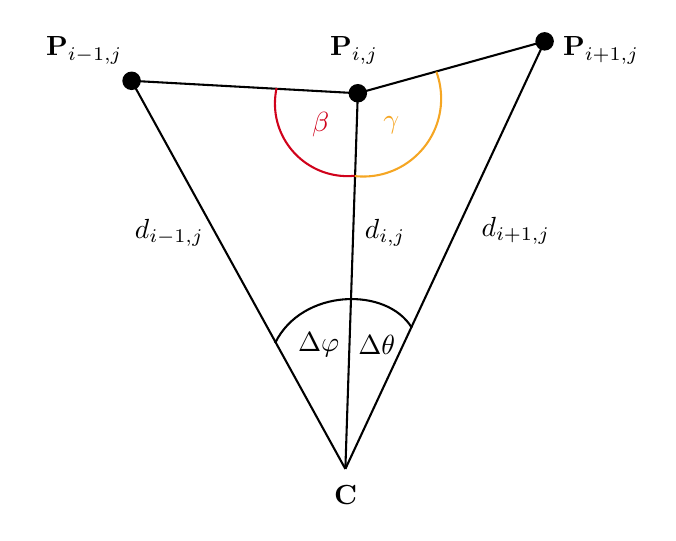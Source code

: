 

\tikzset{every picture/.style={line width=0.75pt}} %set default line width to 0.75pt        

\begin{tikzpicture}[x=0.75pt,y=0.75pt,yscale=-1,xscale=1]
%uncomment if require: \path (0,252); %set diagram left start at 0, and has height of 252

%Straight Lines [id:da05017383740499093] 
\draw    (46.83,26.67) -- (149.83,213.67) ;
%Straight Lines [id:da6895513561877372] 
\draw    (155.83,32.67) -- (149.83,213.67) ;
%Curve Lines [id:da10253757735662583] 
\draw [color={rgb, 255:red, 0; green, 0; blue, 0 }  ,draw opacity=1 ]   (116,153) .. controls (128.83,126.67) and (169.83,125.67) .. (181.83,145.67) ;
%Straight Lines [id:da3851492122035306] 
\draw    (46.83,26.67) -- (155.83,32.67) ;
%Shape: Circle [id:dp08101382020617043] 
\draw  [fill={rgb, 255:red, 0; green, 0; blue, 0 }  ,fill opacity=1 ] (151.88,32.67) .. controls (151.88,30.49) and (153.65,28.72) .. (155.83,28.72) .. controls (158.01,28.72) and (159.78,30.49) .. (159.78,32.67) .. controls (159.78,34.85) and (158.01,36.62) .. (155.83,36.62) .. controls (153.65,36.62) and (151.88,34.85) .. (151.88,32.67) -- cycle ;
%Shape: Circle [id:dp7397482298206297] 
\draw  [fill={rgb, 255:red, 0; green, 0; blue, 0 }  ,fill opacity=1 ] (42.88,26.67) .. controls (42.88,24.49) and (44.65,22.72) .. (46.83,22.72) .. controls (49.01,22.72) and (50.78,24.49) .. (50.78,26.67) .. controls (50.78,28.85) and (49.01,30.62) .. (46.83,30.62) .. controls (44.65,30.62) and (42.88,28.85) .. (42.88,26.67) -- cycle ;
%Shape: Circle [id:dp7936487176657823] 
\draw  [fill={rgb, 255:red, 0; green, 0; blue, 0 }  ,fill opacity=1 ] (241.88,7.67) .. controls (241.88,5.49) and (243.65,3.72) .. (245.83,3.72) .. controls (248.01,3.72) and (249.78,5.49) .. (249.78,7.67) .. controls (249.78,9.85) and (248.01,11.62) .. (245.83,11.62) .. controls (243.65,11.62) and (241.88,9.85) .. (241.88,7.67) -- cycle ;
%Straight Lines [id:da7225304487809803] 
\draw    (245.83,7.67) -- (149.83,213.67) ;
%Straight Lines [id:da15289701870660388] 
\draw    (155.83,32.67) -- (245.83,7.67) ;
%Shape: Arc [id:dp845909277560968] 
\draw  [draw opacity=0] (154.29,72.43) .. controls (153.16,72.54) and (152.02,72.6) .. (150.87,72.6) .. controls (131.56,72.6) and (115.9,56.94) .. (115.9,37.63) .. controls (115.9,35.08) and (116.17,32.59) .. (116.69,30.19) -- (150.87,37.63) -- cycle ; \draw  [color={rgb, 255:red, 208; green, 2; blue, 27 }  ,draw opacity=1 ] (154.29,72.43) .. controls (153.16,72.54) and (152.02,72.6) .. (150.87,72.6) .. controls (131.56,72.6) and (115.9,56.94) .. (115.9,37.63) .. controls (115.9,35.08) and (116.17,32.59) .. (116.69,30.19) ;
%Shape: Arc [id:dp15343497156889918] 
\draw  [draw opacity=0] (193.67,22.29) .. controls (195.16,26.33) and (195.97,30.7) .. (195.97,35.25) .. controls (195.97,55.99) and (179.15,72.8) .. (158.42,72.8) .. controls (157.06,72.8) and (155.72,72.73) .. (154.4,72.59) -- (158.42,35.25) -- cycle ; \draw  [color={rgb, 255:red, 245; green, 166; blue, 35 }  ,draw opacity=1 ] (193.67,22.29) .. controls (195.16,26.33) and (195.97,30.7) .. (195.97,35.25) .. controls (195.97,55.99) and (179.15,72.8) .. (158.42,72.8) .. controls (157.06,72.8) and (155.72,72.73) .. (154.4,72.59) ;

% Text Node
\draw (137,154) node  [color={rgb, 255:red, 0; green, 0; blue, 0 }  ,opacity=1 ] [align=left] {$\displaystyle \Delta $$\displaystyle \varphi $};
% Text Node
\draw (138,48) node  [color={rgb, 255:red, 208; green, 2; blue, 27 }  ,opacity=1 ] [align=left] {$\displaystyle \beta $};
% Text Node
\draw (169,100) node   [align=left] {$\displaystyle d_{i,j}$};
% Text Node
\draw (65,100) node   [align=left] {$\displaystyle d_{i-1,j}$};
% Text Node
\draw (154,12) node   [align=left] {$\displaystyle \mathbf{P}_{i,j}$};
% Text Node
\draw (150,226) node   [align=left] {$\displaystyle \mathbf{C}$};
% Text Node
\draw (232,99) node   [align=left] {$\displaystyle d_{i+1,j}$};
% Text Node
\draw (172,48) node   [align=left] {$\displaystyle \textcolor[rgb]{0.96,0.65,0.14}{\gamma }$};
% Text Node
\draw (165,154) node  [color={rgb, 255:red, 0; green, 0; blue, 0 }  ,opacity=1 ] [align=left] {$\displaystyle \Delta $$\displaystyle \theta $};
% Text Node
\draw (273,12) node   [align=left] {$\displaystyle \mathbf{P}_{i+1,j}$};
% Text Node
\draw (24,12) node   [align=left] {$\displaystyle \mathbf{P}_{i-1,j}$};


\end{tikzpicture}

